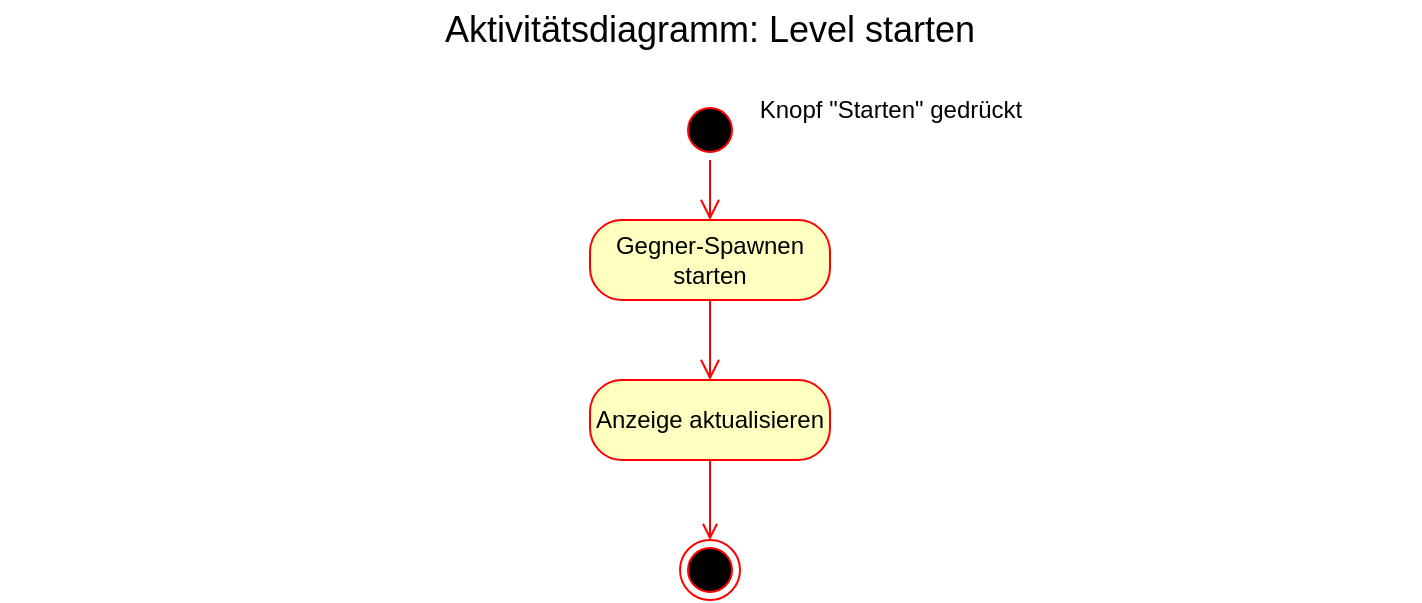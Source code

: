 <mxfile version="22.1.21" type="device">
  <diagram name="Seite-1" id="qSU0O-EVbq0HCuzVo5mC">
    <mxGraphModel dx="989" dy="577" grid="1" gridSize="10" guides="1" tooltips="1" connect="1" arrows="1" fold="1" page="0" pageScale="1" pageWidth="827" pageHeight="1169" math="0" shadow="0">
      <root>
        <mxCell id="0" />
        <mxCell id="1" parent="0" />
        <mxCell id="pXO75YiAVBvj5hHbPv8A-1" value="" style="ellipse;html=1;shape=startState;fillColor=#000000;strokeColor=#ff0000;" parent="1" vertex="1">
          <mxGeometry x="350" y="120" width="30" height="30" as="geometry" />
        </mxCell>
        <mxCell id="pXO75YiAVBvj5hHbPv8A-2" value="" style="edgeStyle=orthogonalEdgeStyle;html=1;verticalAlign=bottom;endArrow=open;endSize=8;strokeColor=#ff0000;rounded=0;entryX=0.5;entryY=0;entryDx=0;entryDy=0;" parent="1" source="pXO75YiAVBvj5hHbPv8A-1" target="pXO75YiAVBvj5hHbPv8A-3" edge="1">
          <mxGeometry relative="1" as="geometry">
            <mxPoint x="365" y="220" as="targetPoint" />
          </mxGeometry>
        </mxCell>
        <mxCell id="pXO75YiAVBvj5hHbPv8A-3" value="Gegner-Spawnen starten" style="rounded=1;whiteSpace=wrap;html=1;arcSize=40;fontColor=#000000;fillColor=#ffffc0;strokeColor=#ff0000;" parent="1" vertex="1">
          <mxGeometry x="305" y="180" width="120" height="40" as="geometry" />
        </mxCell>
        <mxCell id="pXO75YiAVBvj5hHbPv8A-4" value="" style="edgeStyle=orthogonalEdgeStyle;html=1;verticalAlign=bottom;endArrow=open;endSize=8;strokeColor=#ff0000;rounded=0;entryX=0.5;entryY=0;entryDx=0;entryDy=0;" parent="1" source="pXO75YiAVBvj5hHbPv8A-3" target="pXO75YiAVBvj5hHbPv8A-6" edge="1">
          <mxGeometry relative="1" as="geometry">
            <mxPoint x="365" y="260" as="targetPoint" />
          </mxGeometry>
        </mxCell>
        <mxCell id="pXO75YiAVBvj5hHbPv8A-9" style="edgeStyle=orthogonalEdgeStyle;rounded=0;orthogonalLoop=1;jettySize=auto;html=1;exitX=0.5;exitY=1;exitDx=0;exitDy=0;strokeColor=#FF0000;endArrow=open;endFill=0;entryX=0.5;entryY=0;entryDx=0;entryDy=0;" parent="1" source="pXO75YiAVBvj5hHbPv8A-6" target="pXO75YiAVBvj5hHbPv8A-8" edge="1">
          <mxGeometry relative="1" as="geometry">
            <mxPoint x="365" y="340" as="targetPoint" />
          </mxGeometry>
        </mxCell>
        <mxCell id="pXO75YiAVBvj5hHbPv8A-6" value="Anzeige aktualisieren" style="rounded=1;whiteSpace=wrap;html=1;arcSize=40;fontColor=#000000;fillColor=#ffffc0;strokeColor=#ff0000;" parent="1" vertex="1">
          <mxGeometry x="305" y="260" width="120" height="40" as="geometry" />
        </mxCell>
        <mxCell id="pXO75YiAVBvj5hHbPv8A-8" value="" style="ellipse;html=1;shape=endState;fillColor=#000000;strokeColor=#ff0000;" parent="1" vertex="1">
          <mxGeometry x="350" y="340" width="30" height="30" as="geometry" />
        </mxCell>
        <mxCell id="pXO75YiAVBvj5hHbPv8A-11" value="Knopf &quot;Starten&quot; gedrückt" style="text;html=1;align=center;verticalAlign=middle;resizable=0;points=[];autosize=1;strokeColor=none;fillColor=none;" parent="1" vertex="1">
          <mxGeometry x="380" y="110" width="150" height="30" as="geometry" />
        </mxCell>
        <mxCell id="sNhbgrC6c0dk2d57nHBB-1" value="Aktivitätsdiagramm: Level starten" style="text;html=1;strokeColor=none;fillColor=none;align=center;verticalAlign=middle;whiteSpace=wrap;rounded=0;fontSize=18;" vertex="1" parent="1">
          <mxGeometry x="10" y="70" width="710" height="30" as="geometry" />
        </mxCell>
      </root>
    </mxGraphModel>
  </diagram>
</mxfile>
